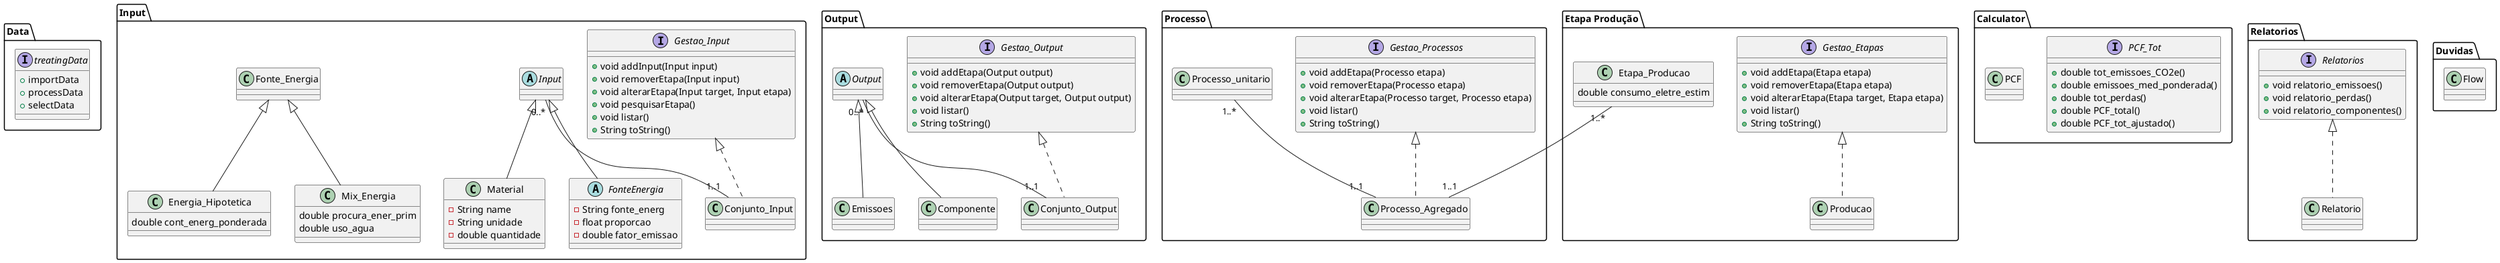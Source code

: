 @startuml DiagramaClases

/'
Notas para quem for pegar nisto

1º Quando quero meter uma class como 
elemento de outra classe a forma correta 
de o fazer é criando uma ligação entre ambas, 
ex: 1..1/ 0..1 / 1..0

2º Leiam os meus comentarios, porque ou 
são duvidas ou e o meu racicionio para 
fazer alguma coisa

3º As ligações devem estar feitas no final
do documento, depois dos packages, se 
for uma ligação entre classes de diferentes
packages

ASS: Artur
'/

/'
Avisos/Notas Importantes

O MATERIAL PODE SER UM INPUT/OUTPUT AO MESMO TEMPO POIS UM MATERIAL/PRODUTO PODE
SER RETORNADA DEPOIS DE UM PROCESSO E UM PROCESSO PODE PRECISAR DE UM MATEIRAL
PARA FAZER UM PRODUTO

Todas as Classes que sao Conjunto_qualquerCoisa o nome é para alterar eu só 
meti conjunto para não estar a pensar muito num nome, mas temos de mudar o
nome para algo mais bonito.
'/

/'
Inicio packages
'/
package "Data" {

    interface treatingData{
        'part of data ingestion
        +importData
        'part of data processing
        +processData
        'used to select/change the source of the data used in the api
        +selectData
    }


}

package "Input" {
    interface Gestao_Input {
        + void addInput(Input input)
        + void removerEtapa(Input input)
        + void alterarEtapa(Input target, Input etapa)
        'pesquisa atraves das etapas com parametros (decidir quais os parametros)
        + void pesquisarEtapa()
        + void listar()
        + String toString() 
    }
    
    /'
    1º Mudar o nome
    2º Fazer uma ligação de 0 para muitos com o Input
    '/
    class Conjunto_Input implements Gestao_Input{

    }

    abstract class Input {

    }

    class Material extends Input {
        - String name
        - String unidade
        - double quantidade
    }

    abstract class FonteEnergia extends Input {
        - String fonte_energ
        - float proporcao
        - double fator_emissao
    }



    class Mix_Energia extends Fonte_Energia {
        double procura_ener_prim
        double uso_agua
    }

    class Energia_Hipotetica extends Fonte_Energia {
        double cont_energ_ponderada
    }

    Input "0..*" -- "1..1" Conjunto_Input
}

package "Output" {
    interface Gestao_Output {
        + void addEtapa(Output output)
        + void removerEtapa(Output output)
        + void alterarEtapa(Output target, Output output)
        + void listar()
        + String toString() 
    }

    class Conjunto_Output implements Gestao_Output {

    }

    abstract class Output {
        
    }

    class Emissoes extends Output {

    }

    class Componente extends Output {

    }

    /'Output Ligacoes'/
    Output "0..*" -- "1..1" Conjunto_Output
}

package "Processo" {
    interface Gestao_Processos {
        + void addEtapa(Processo etapa)
        + void removerEtapa(Processo etapa)
        + void alterarEtapa(Processo target, Processo etapa)
        + void listar()
        + String toString() 
    }

    /'
    Fazer ligação 0..* com o Processo_unitario 
    '/
    class Processo_Agregado implements Gestao_Processos {

    }

    class Processo_unitario {

    }


}

package "Etapa Produção" {

    interface Gestao_Etapas {
        + void addEtapa(Etapa etapa)
        + void removerEtapa(Etapa etapa)
        + void alterarEtapa(Etapa target, Etapa etapa)
        + void listar()
        + String toString()
    }

    /'
    Esta tabela representa a tabela de
    Etapas de produção
    '/
    class Producao implements Gestao_Etapas{

    }

    /'
    Ligar com processos
    Os campos:
    A etpa e um processo_unitario (1..*)
    E o processo é um processo_agregado(1 ..*)
    '/
    class Etapa_Producao {
        double consumo_eletre_estim    
    }
}

package "Calculator" {
    /'
    Ver quais vão ser os argumentos de cada
    calculo

    Ver qual será melhor double ou float
    '/
    interface PCF_Tot {
       + double tot_emissoes_CO2e() 
       + double emissoes_med_ponderada()
       + double tot_perdas()
       + double PCF_total()
       + double PCF_tot_ajustado()
    }

    /'
    Aqui vai ser guardado todos os 
    resultados das contas para obter o PCF
    e os seus dados
    '/
    class PCF{

    }
}

package "Relatorios" {
    interface Relatorios {
        + void relatorio_emissoes()
        + void relatorio_perdas()
        + void relatorio_componentes()
    }

    class Relatorio implements Relatorios {

    }
}

package "Duvidas" {
    class Flow {
        
    }

}
/'
Fim dos packages
'/

/'
Inicio das ligações
'/
/'Input Ligacoes'/




Processo_unitario "1..*" -- "1..1" Processo_Agregado
Etapa_Producao "1..*" -- "1..1" Processo_Agregado

/'
Fim das ligações
'/
@enduml